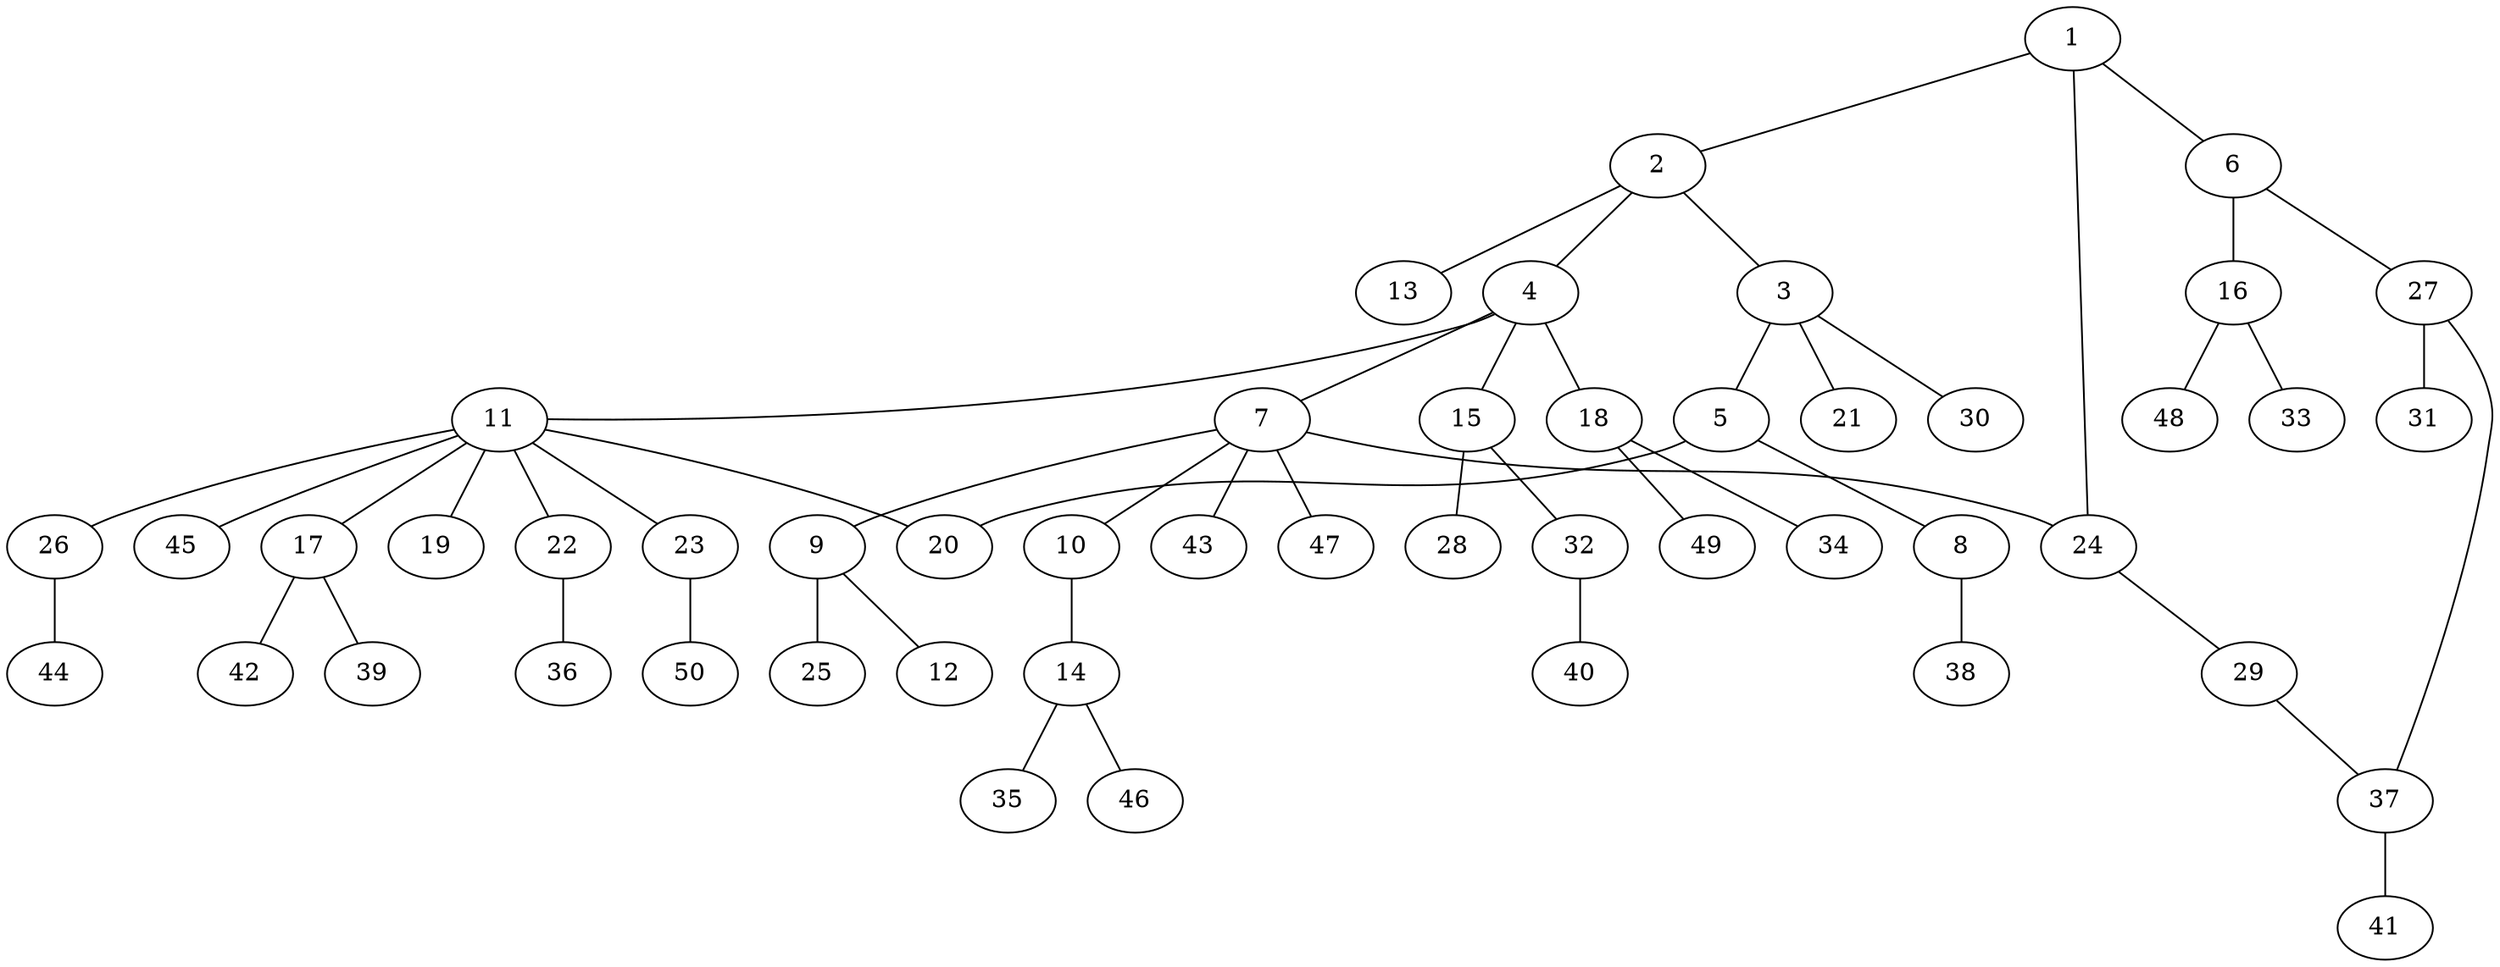 graph graphname {1--2
1--6
1--24
2--3
2--4
2--13
3--5
3--21
3--30
4--7
4--11
4--15
4--18
5--8
5--20
6--16
6--27
7--9
7--10
7--24
7--43
7--47
8--38
9--12
9--25
10--14
11--17
11--19
11--20
11--22
11--23
11--26
11--45
14--35
14--46
15--28
15--32
16--33
16--48
17--39
17--42
18--34
18--49
22--36
23--50
24--29
26--44
27--31
27--37
29--37
32--40
37--41
}